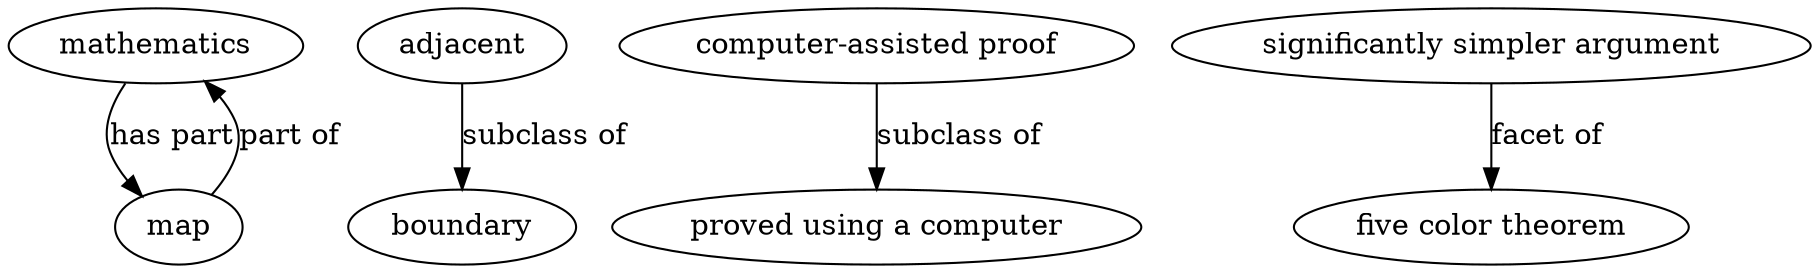 strict digraph  {
mathematics;
map;
adjacent;
boundary;
"computer-assisted proof";
"proved using a computer";
"significantly simpler argument";
"five color theorem";
mathematics -> map  [label="has part"];
map -> mathematics  [label="part of"];
adjacent -> boundary  [label="subclass of"];
"computer-assisted proof" -> "proved using a computer"  [label="subclass of"];
"significantly simpler argument" -> "five color theorem"  [label="facet of"];
}
